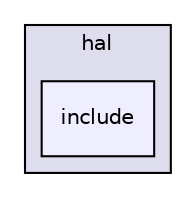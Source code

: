 digraph "C:/Work.git/ble/BLE-CC254x-1.4.0/Components/hal/include" {
  compound=true
  node [ fontsize="10", fontname="Helvetica"];
  edge [ labelfontsize="10", labelfontname="Helvetica"];
  subgraph clusterdir_cee72f2caaa4e11cc73a20c481630d7d {
    graph [ bgcolor="#ddddee", pencolor="black", label="hal" fontname="Helvetica", fontsize="10", URL="dir_cee72f2caaa4e11cc73a20c481630d7d.html"]
  dir_38572fbf8179f88edbe09e16e6bbd922 [shape=box, label="include", style="filled", fillcolor="#eeeeff", pencolor="black", URL="dir_38572fbf8179f88edbe09e16e6bbd922.html"];
  }
}
